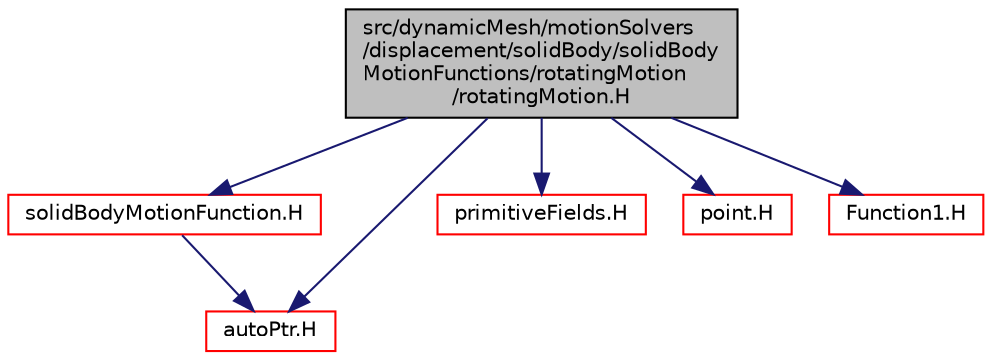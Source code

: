 digraph "src/dynamicMesh/motionSolvers/displacement/solidBody/solidBodyMotionFunctions/rotatingMotion/rotatingMotion.H"
{
  bgcolor="transparent";
  edge [fontname="Helvetica",fontsize="10",labelfontname="Helvetica",labelfontsize="10"];
  node [fontname="Helvetica",fontsize="10",shape=record];
  Node1 [label="src/dynamicMesh/motionSolvers\l/displacement/solidBody/solidBody\lMotionFunctions/rotatingMotion\l/rotatingMotion.H",height=0.2,width=0.4,color="black", fillcolor="grey75", style="filled" fontcolor="black"];
  Node1 -> Node2 [color="midnightblue",fontsize="10",style="solid",fontname="Helvetica"];
  Node2 [label="solidBodyMotionFunction.H",height=0.2,width=0.4,color="red",URL="$solidBodyMotionFunction_8H.html"];
  Node2 -> Node3 [color="midnightblue",fontsize="10",style="solid",fontname="Helvetica"];
  Node3 [label="autoPtr.H",height=0.2,width=0.4,color="red",URL="$autoPtr_8H.html"];
  Node1 -> Node4 [color="midnightblue",fontsize="10",style="solid",fontname="Helvetica"];
  Node4 [label="primitiveFields.H",height=0.2,width=0.4,color="red",URL="$primitiveFields_8H.html",tooltip="Specialisations of Field&lt;T&gt; for scalar, vector and tensor. "];
  Node1 -> Node5 [color="midnightblue",fontsize="10",style="solid",fontname="Helvetica"];
  Node5 [label="point.H",height=0.2,width=0.4,color="red",URL="$point_8H.html"];
  Node1 -> Node6 [color="midnightblue",fontsize="10",style="solid",fontname="Helvetica"];
  Node6 [label="Function1.H",height=0.2,width=0.4,color="red",URL="$Function1_8H.html"];
  Node1 -> Node3 [color="midnightblue",fontsize="10",style="solid",fontname="Helvetica"];
}
